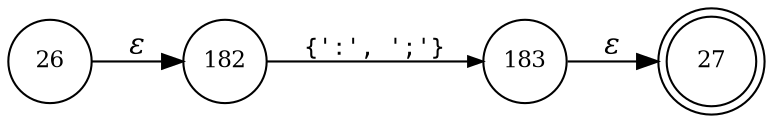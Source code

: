 digraph ATN {
rankdir=LR;
s27[fontsize=11, label="27", shape=doublecircle, fixedsize=true, width=.6];
s182[fontsize=11,label="182", shape=circle, fixedsize=true, width=.55, peripheries=1];
s183[fontsize=11,label="183", shape=circle, fixedsize=true, width=.55, peripheries=1];
s26[fontsize=11,label="26", shape=circle, fixedsize=true, width=.55, peripheries=1];
s26 -> s182 [fontname="Times-Italic", label="&epsilon;"];
s182 -> s183 [fontsize=11, fontname="Courier", arrowsize=.7, label = "{':', ';'}", arrowhead = normal];
s183 -> s27 [fontname="Times-Italic", label="&epsilon;"];
}
